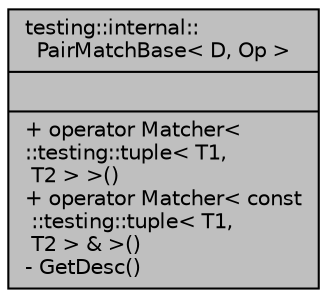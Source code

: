 digraph "testing::internal::PairMatchBase&lt; D, Op &gt;"
{
  edge [fontname="Helvetica",fontsize="10",labelfontname="Helvetica",labelfontsize="10"];
  node [fontname="Helvetica",fontsize="10",shape=record];
  Node1 [label="{testing::internal::\lPairMatchBase\< D, Op \>\n||+ operator Matcher\< \l::testing::tuple\< T1,\l T2 \> \>()\l+ operator Matcher\< const\l ::testing::tuple\< T1,\l T2 \> & \>()\l- GetDesc()\l}",height=0.2,width=0.4,color="black", fillcolor="grey75", style="filled", fontcolor="black"];
}
